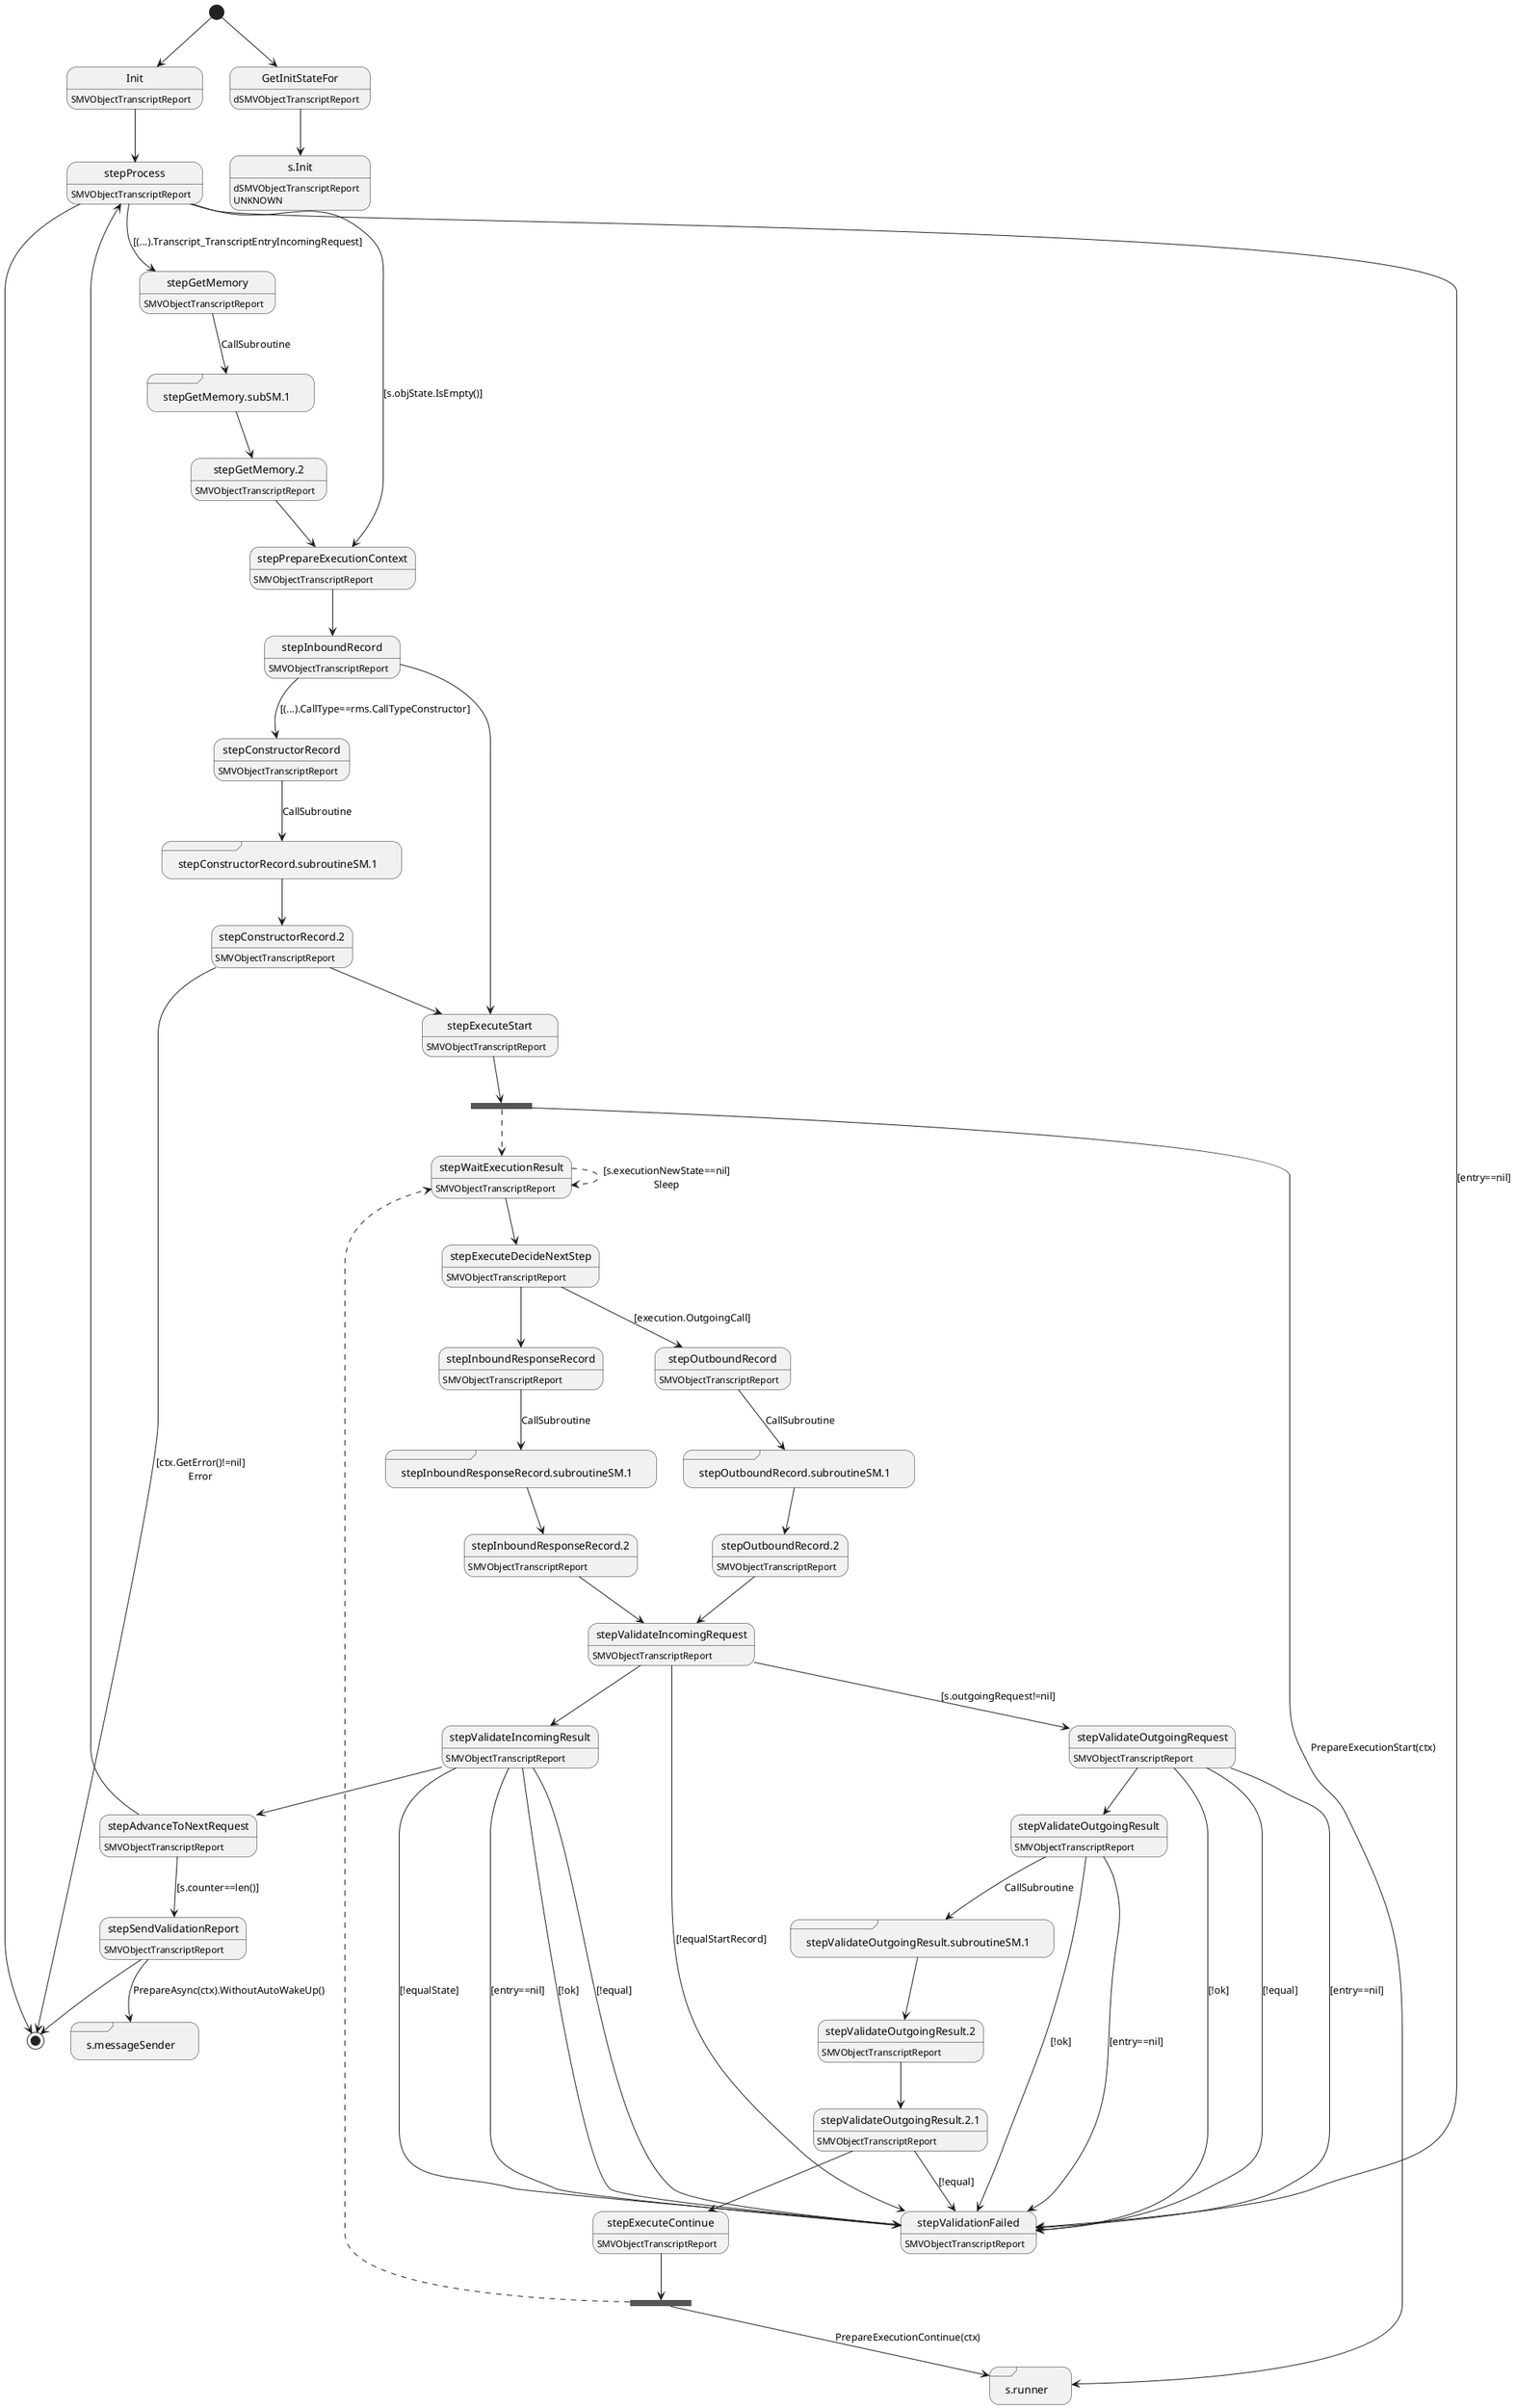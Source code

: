 @startuml
state "Init" as T01_S001
T01_S001 : SMVObjectTranscriptReport
[*] --> T01_S001
T01_S001 --> T01_S002
state "s.messageSender" as T01_S032 <<sdlreceive>>
state "s.runner" as T01_S012 <<sdlreceive>>
T01_S012 : DUPLICATE
state "stepAdvanceToNextRequest" as T01_S030
T01_S030 : SMVObjectTranscriptReport
T01_S030 --> T01_S031 : [s.counter==len()]
T01_S030 --> T01_S002
state "stepConstructorRecord" as T01_S008
T01_S008 : SMVObjectTranscriptReport
T01_S008 --> T01_S009 : CallSubroutine
state "stepConstructorRecord.2" as T01_S010
T01_S010 : SMVObjectTranscriptReport
T01_S010 --> [*] : [ctx.GetError()!=nil]\nError
T01_S010 --> T01_S011
state "stepConstructorRecord.subroutineSM.1" as T01_S009 <<sdlreceive>>
T01_S009 --> T01_S010
state "stepExecuteContinue" as T01_S023
T01_S023 : SMVObjectTranscriptReport
state T01_U001 <<fork>>
T01_S023 --> T01_U001
T01_U001 --> T01_S012 : PrepareExecutionContinue(ctx)
T01_U001 --[dashed]> T01_S013
state "stepExecuteDecideNextStep" as T01_S014
T01_S014 : SMVObjectTranscriptReport
T01_S014 --> T01_S015 : [execution.OutgoingCall]
T01_S014 --> T01_S024
state "stepExecuteStart" as T01_S011
T01_S011 : SMVObjectTranscriptReport
state T01_U002 <<fork>>
T01_S011 --> T01_U002
T01_U002 --> T01_S012 : PrepareExecutionStart(ctx)
T01_U002 --[dashed]> T01_S013
state "stepGetMemory" as T01_S003
T01_S003 : SMVObjectTranscriptReport
T01_S003 --> T01_S004 : CallSubroutine
state "stepGetMemory.2" as T01_S005
T01_S005 : SMVObjectTranscriptReport
T01_S005 --> T01_S006
state "stepGetMemory.subSM.1" as T01_S004 <<sdlreceive>>
T01_S004 --> T01_S005
state "stepInboundRecord" as T01_S007
T01_S007 : SMVObjectTranscriptReport
T01_S007 --> T01_S008 : [(...).CallType==rms.CallTypeConstructor]
T01_S007 --> T01_S011
state "stepInboundResponseRecord" as T01_S024
T01_S024 : SMVObjectTranscriptReport
T01_S024 --> T01_S025 : CallSubroutine
state "stepInboundResponseRecord.2" as T01_S026
T01_S026 : SMVObjectTranscriptReport
T01_S026 --> T01_S027
state "stepInboundResponseRecord.subroutineSM.1" as T01_S025 <<sdlreceive>>
T01_S025 --> T01_S026
state "stepOutboundRecord" as T01_S015
T01_S015 : SMVObjectTranscriptReport
T01_S015 --> T01_S016 : CallSubroutine
state "stepOutboundRecord.2" as T01_S017
T01_S017 : SMVObjectTranscriptReport
T01_S017 --> T01_S027
state "stepOutboundRecord.subroutineSM.1" as T01_S016 <<sdlreceive>>
T01_S016 --> T01_S017
state "stepPrepareExecutionContext" as T01_S006
T01_S006 : SMVObjectTranscriptReport
T01_S006 --> T01_S007
state "stepProcess" as T01_S002
T01_S002 : SMVObjectTranscriptReport
T01_S002 --> T01_S029 : [entry==nil]
T01_S002 --> T01_S006 : [s.objState.IsEmpty()]
T01_S002 --> T01_S003 : [(...).Transcript_TranscriptEntryIncomingRequest]
T01_S002 --> [*]
state "stepSendValidationReport" as T01_S031
T01_S031 : SMVObjectTranscriptReport
T01_S031 --> T01_S032 : PrepareAsync(ctx).WithoutAutoWakeUp()
T01_S031 --> [*]
state "stepValidateIncomingRequest" as T01_S027
T01_S027 : SMVObjectTranscriptReport
T01_S027 --> T01_S029 : [!equalStartRecord]
T01_S027 --> T01_S018 : [s.outgoingRequest!=nil]
T01_S027 --> T01_S028
state "stepValidateIncomingResult" as T01_S028
T01_S028 : SMVObjectTranscriptReport
T01_S028 --> T01_S029 : [entry==nil]
T01_S028 --> T01_S029 : [!ok]
T01_S028 --> T01_S029 : [!equal]
T01_S028 --> T01_S029 : [!equalState]
T01_S028 --> T01_S030
state "stepValidateOutgoingRequest" as T01_S018
T01_S018 : SMVObjectTranscriptReport
T01_S018 --> T01_S029 : [entry==nil]
T01_S018 --> T01_S029 : [!ok]
T01_S018 --> T01_S029 : [!equal]
T01_S018 --> T01_S019
state "stepValidateOutgoingResult" as T01_S019
T01_S019 : SMVObjectTranscriptReport
T01_S019 --> T01_S029 : [entry==nil]
T01_S019 --> T01_S029 : [!ok]
T01_S019 --> T01_S020 : CallSubroutine
state "stepValidateOutgoingResult.2" as T01_S021
T01_S021 : SMVObjectTranscriptReport
T01_S021 --> T01_S022
state "stepValidateOutgoingResult.2.1" as T01_S022
T01_S022 : SMVObjectTranscriptReport
T01_S022 --> T01_S029 : [!equal]
T01_S022 --> T01_S023
state "stepValidateOutgoingResult.subroutineSM.1" as T01_S020 <<sdlreceive>>
T01_S020 --> T01_S021
state "stepValidationFailed" as T01_S029
T01_S029 : SMVObjectTranscriptReport
state "stepWaitExecutionResult" as T01_S013
T01_S013 : SMVObjectTranscriptReport
T01_S013 --[dashed]> T01_S013 : [s.executionNewState==nil]\nSleep
T01_S013 --> T01_S014
state "GetInitStateFor" as T00_S001
T00_S001 : dSMVObjectTranscriptReport
[*] --> T00_S001
state "s.Init" as T00_U003
T00_U003 : dSMVObjectTranscriptReport
T00_U003 : UNKNOWN 
T00_S001 --> T00_U003
@enduml
